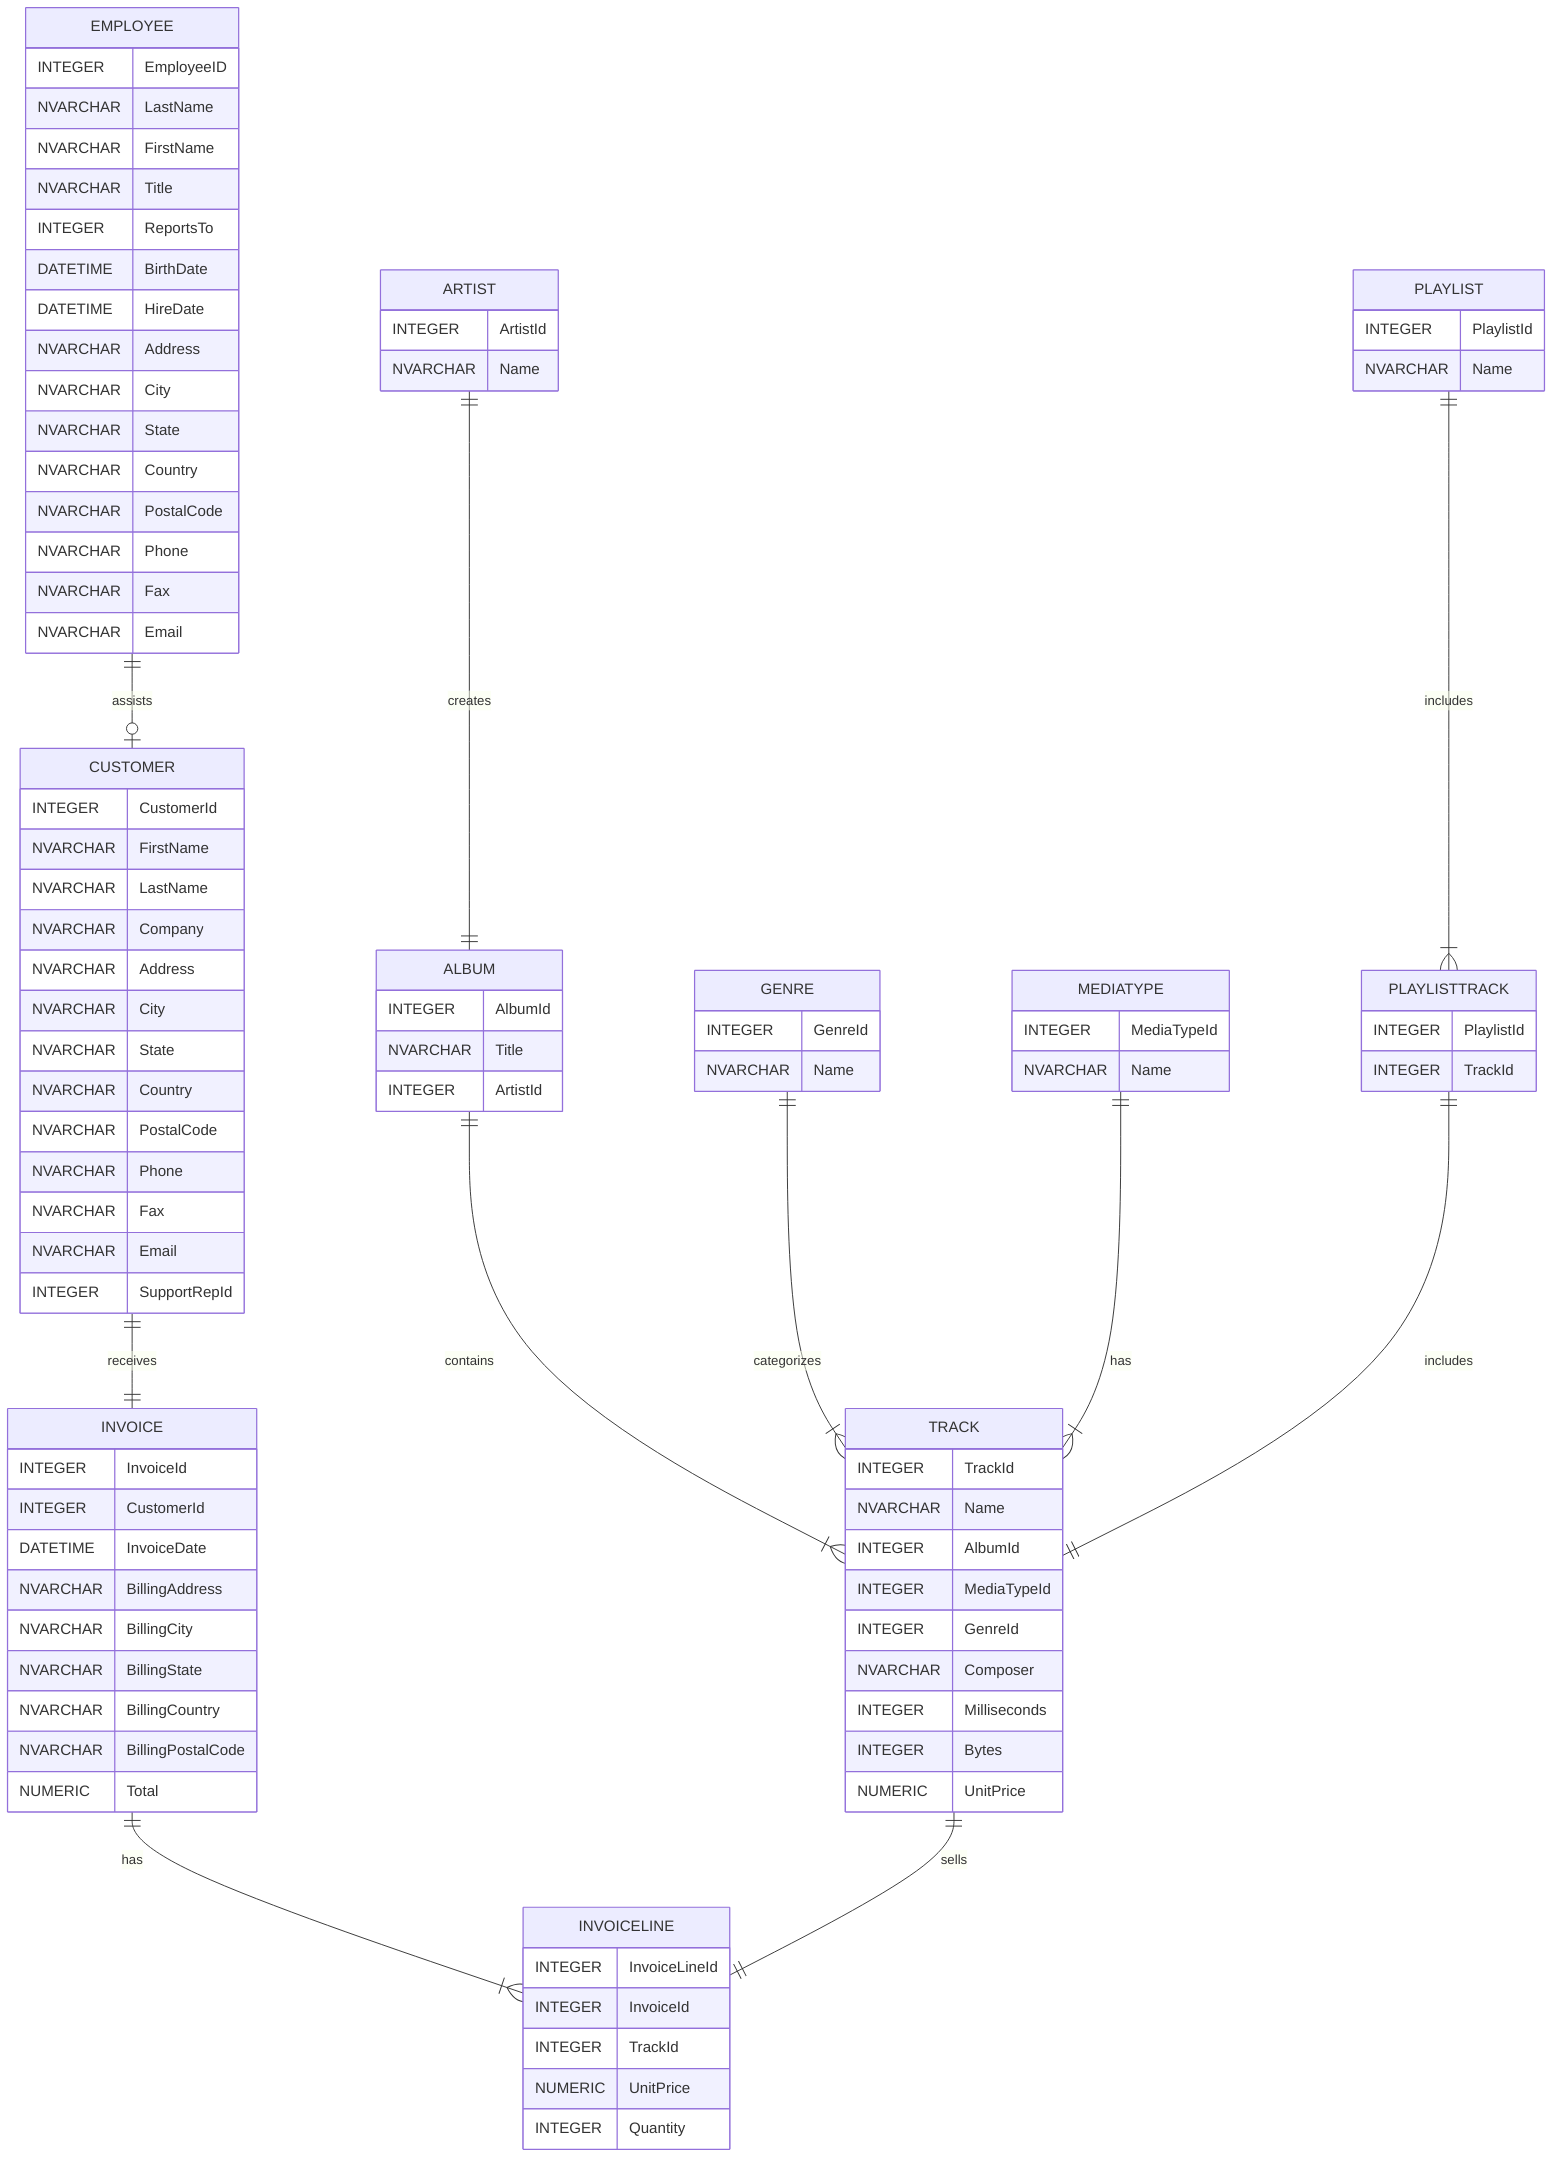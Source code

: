 erDiagram
    ALBUM {
        INTEGER AlbumId
        NVARCHAR Title
        INTEGER ArtistId
    }

    ARTIST {
        INTEGER ArtistId
        NVARCHAR Name
    }

    CUSTOMER {
        INTEGER CustomerId
        NVARCHAR FirstName
        NVARCHAR LastName
        NVARCHAR Company
        NVARCHAR Address
        NVARCHAR City
        NVARCHAR State
        NVARCHAR Country
        NVARCHAR PostalCode
        NVARCHAR Phone
        NVARCHAR Fax
        NVARCHAR Email
        INTEGER SupportRepId
    }

    EMPLOYEE {
        INTEGER EmployeeID
        NVARCHAR LastName
        NVARCHAR FirstName
        NVARCHAR Title
        INTEGER ReportsTo
        DATETIME BirthDate
        DATETIME HireDate
        NVARCHAR Address
        NVARCHAR City
        NVARCHAR State
        NVARCHAR Country
        NVARCHAR PostalCode
        NVARCHAR Phone
        NVARCHAR Fax
        NVARCHAR Email
    }

    GENRE {
        INTEGER GenreId
        NVARCHAR Name
    }

    INVOICE {
        INTEGER InvoiceId
        INTEGER CustomerId
        DATETIME InvoiceDate
        NVARCHAR BillingAddress
        NVARCHAR BillingCity
        NVARCHAR BillingState
        NVARCHAR BillingCountry
        NVARCHAR BillingPostalCode
        NUMERIC Total
    }

    INVOICELINE {
        INTEGER InvoiceLineId
        INTEGER InvoiceId
        INTEGER TrackId
        NUMERIC UnitPrice
        INTEGER Quantity
    }

    MEDIATYPE {
        INTEGER MediaTypeId
        NVARCHAR Name
    }

    PLAYLIST {
        INTEGER PlaylistId
        NVARCHAR Name
    }

    PLAYLISTTRACK {
        INTEGER PlaylistId
        INTEGER TrackId
    }

    TRACK {
        INTEGER TrackId
        NVARCHAR Name
        INTEGER AlbumId
        INTEGER MediaTypeId
        INTEGER GenreId
        NVARCHAR Composer
        INTEGER Milliseconds
        INTEGER Bytes
        NUMERIC UnitPrice
    }

    ALBUM ||--|{ TRACK : "contains"
    ARTIST ||--|| ALBUM : "creates"
    CUSTOMER ||--|| INVOICE : "receives"
    EMPLOYEE ||--o| CUSTOMER : "assists"
    GENRE ||--|{ TRACK : "categorizes"
    INVOICE ||--|{ INVOICELINE : "has"
    MEDIATYPE ||--|{ TRACK : "has"
    PLAYLIST ||--|{ PLAYLISTTRACK : "includes"
    PLAYLISTTRACK ||--|| TRACK : "includes"
    TRACK ||--|| INVOICELINE : "sells"